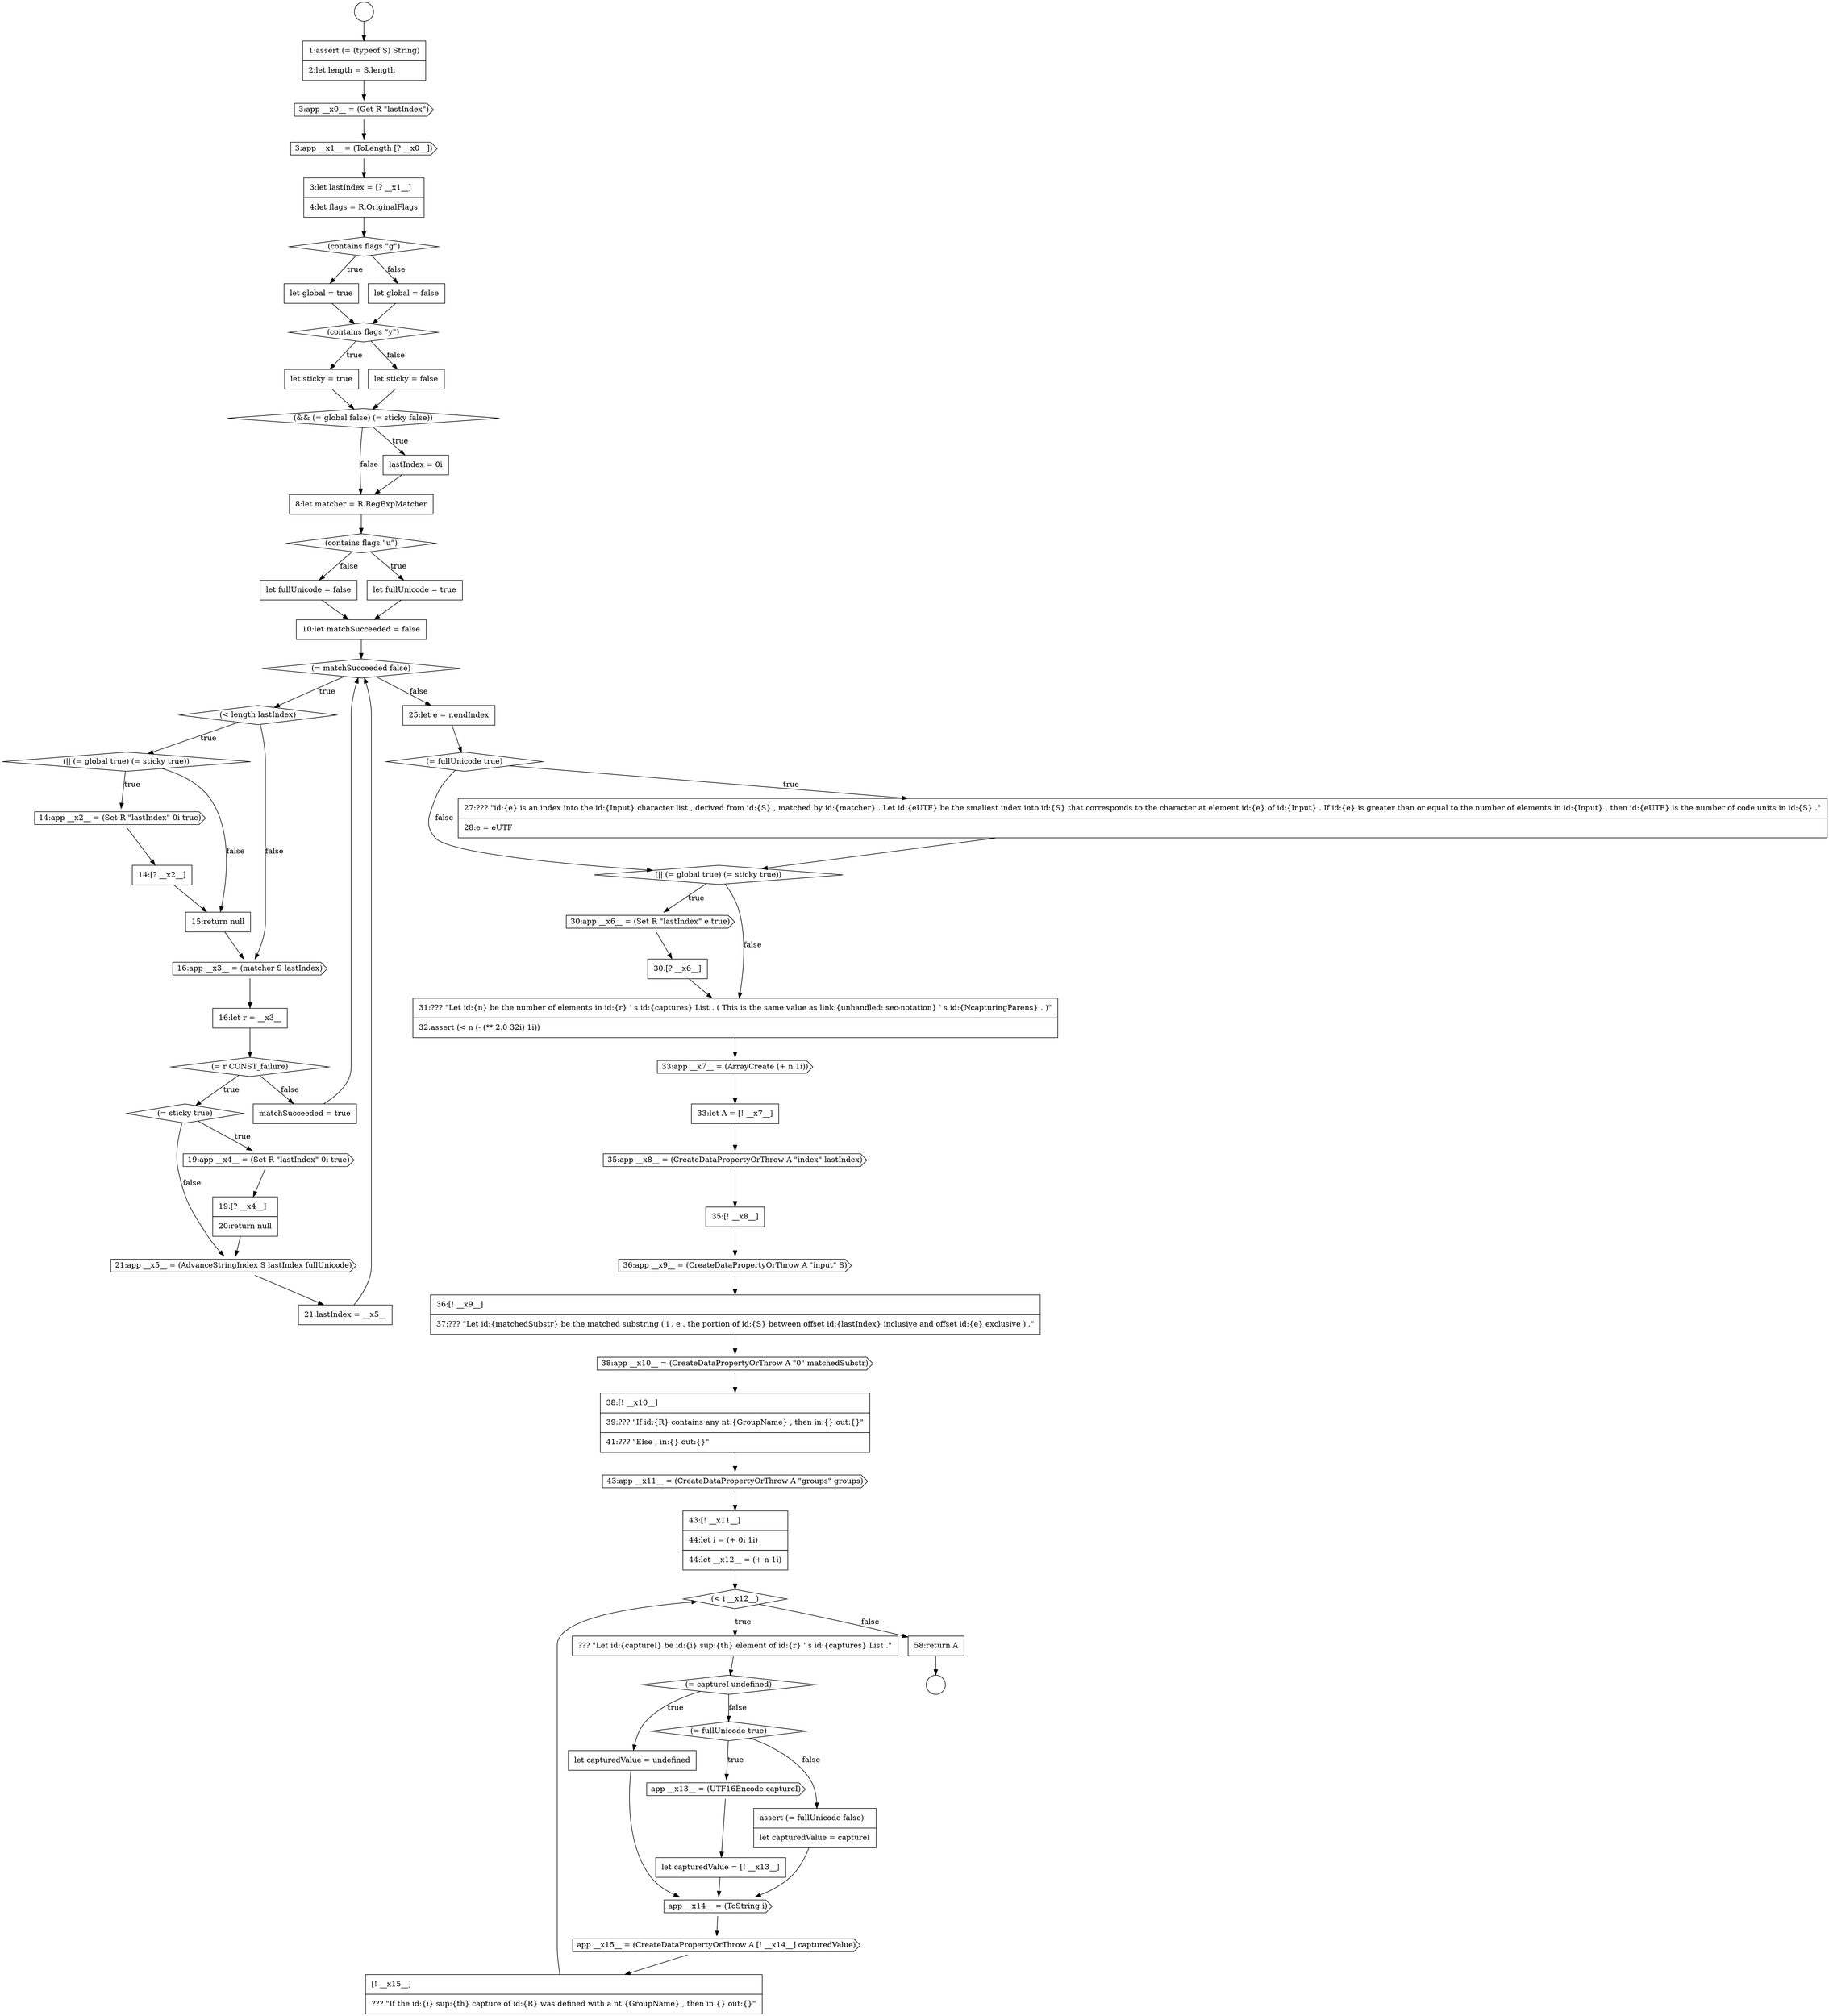 digraph {
  node0 [shape=circle label=" " color="black" fillcolor="white" style=filled]
  node5 [shape=none, margin=0, label=<<font color="black">
    <table border="0" cellborder="1" cellspacing="0" cellpadding="10">
      <tr><td align="left">3:let lastIndex = [? __x1__]</td></tr>
      <tr><td align="left">4:let flags = R.OriginalFlags</td></tr>
    </table>
  </font>> color="black" fillcolor="white" style=filled]
  node2 [shape=none, margin=0, label=<<font color="black">
    <table border="0" cellborder="1" cellspacing="0" cellpadding="10">
      <tr><td align="left">1:assert (= (typeof S) String)</td></tr>
      <tr><td align="left">2:let length = S.length</td></tr>
    </table>
  </font>> color="black" fillcolor="white" style=filled]
  node4 [shape=cds, label=<<font color="black">3:app __x1__ = (ToLength [? __x0__])</font>> color="black" fillcolor="white" style=filled]
  node10 [shape=none, margin=0, label=<<font color="black">
    <table border="0" cellborder="1" cellspacing="0" cellpadding="10">
      <tr><td align="left">let sticky = true</td></tr>
    </table>
  </font>> color="black" fillcolor="white" style=filled]
  node56 [shape=cds, label=<<font color="black">app __x13__ = (UTF16Encode captureI)</font>> color="black" fillcolor="white" style=filled]
  node42 [shape=none, margin=0, label=<<font color="black">
    <table border="0" cellborder="1" cellspacing="0" cellpadding="10">
      <tr><td align="left">33:let A = [! __x7__]</td></tr>
    </table>
  </font>> color="black" fillcolor="white" style=filled]
  node24 [shape=none, margin=0, label=<<font color="black">
    <table border="0" cellborder="1" cellspacing="0" cellpadding="10">
      <tr><td align="left">15:return null</td></tr>
    </table>
  </font>> color="black" fillcolor="white" style=filled]
  node37 [shape=diamond, label=<<font color="black">(|| (= global true) (= sticky true))</font>> color="black" fillcolor="white" style=filled]
  node25 [shape=cds, label=<<font color="black">16:app __x3__ = (matcher S lastIndex)</font>> color="black" fillcolor="white" style=filled]
  node52 [shape=none, margin=0, label=<<font color="black">
    <table border="0" cellborder="1" cellspacing="0" cellpadding="10">
      <tr><td align="left">??? &quot;Let id:{captureI} be id:{i} sup:{th} element of id:{r} ' s id:{captures} List .&quot;</td></tr>
    </table>
  </font>> color="black" fillcolor="white" style=filled]
  node14 [shape=none, margin=0, label=<<font color="black">
    <table border="0" cellborder="1" cellspacing="0" cellpadding="10">
      <tr><td align="left">8:let matcher = R.RegExpMatcher</td></tr>
    </table>
  </font>> color="black" fillcolor="white" style=filled]
  node20 [shape=diamond, label=<<font color="black">(&lt; length lastIndex)</font>> color="black" fillcolor="white" style=filled]
  node46 [shape=none, margin=0, label=<<font color="black">
    <table border="0" cellborder="1" cellspacing="0" cellpadding="10">
      <tr><td align="left">36:[! __x9__]</td></tr>
      <tr><td align="left">37:??? &quot;Let id:{matchedSubstr} be the matched substring ( i . e . the portion of id:{S} between offset id:{lastIndex} inclusive and offset id:{e} exclusive ) .&quot;</td></tr>
    </table>
  </font>> color="black" fillcolor="white" style=filled]
  node57 [shape=none, margin=0, label=<<font color="black">
    <table border="0" cellborder="1" cellspacing="0" cellpadding="10">
      <tr><td align="left">let capturedValue = [! __x13__]</td></tr>
    </table>
  </font>> color="black" fillcolor="white" style=filled]
  node29 [shape=cds, label=<<font color="black">19:app __x4__ = (Set R &quot;lastIndex&quot; 0i true)</font>> color="black" fillcolor="white" style=filled]
  node61 [shape=none, margin=0, label=<<font color="black">
    <table border="0" cellborder="1" cellspacing="0" cellpadding="10">
      <tr><td align="left">[! __x15__]</td></tr>
      <tr><td align="left">??? &quot;If the id:{i} sup:{th} capture of id:{R} was defined with a nt:{GroupName} , then in:{} out:{}&quot;</td></tr>
    </table>
  </font>> color="black" fillcolor="white" style=filled]
  node1 [shape=circle label=" " color="black" fillcolor="white" style=filled]
  node6 [shape=diamond, label=<<font color="black">(contains flags &quot;g&quot;)</font>> color="black" fillcolor="white" style=filled]
  node60 [shape=cds, label=<<font color="black">app __x15__ = (CreateDataPropertyOrThrow A [! __x14__] capturedValue)</font>> color="black" fillcolor="white" style=filled]
  node21 [shape=diamond, label=<<font color="black">(|| (= global true) (= sticky true))</font>> color="black" fillcolor="white" style=filled]
  node33 [shape=none, margin=0, label=<<font color="black">
    <table border="0" cellborder="1" cellspacing="0" cellpadding="10">
      <tr><td align="left">matchSucceeded = true</td></tr>
    </table>
  </font>> color="black" fillcolor="white" style=filled]
  node28 [shape=diamond, label=<<font color="black">(= sticky true)</font>> color="black" fillcolor="white" style=filled]
  node38 [shape=cds, label=<<font color="black">30:app __x6__ = (Set R &quot;lastIndex&quot; e true)</font>> color="black" fillcolor="white" style=filled]
  node9 [shape=diamond, label=<<font color="black">(contains flags &quot;y&quot;)</font>> color="black" fillcolor="white" style=filled]
  node53 [shape=diamond, label=<<font color="black">(= captureI undefined)</font>> color="black" fillcolor="white" style=filled]
  node13 [shape=none, margin=0, label=<<font color="black">
    <table border="0" cellborder="1" cellspacing="0" cellpadding="10">
      <tr><td align="left">lastIndex = 0i</td></tr>
    </table>
  </font>> color="black" fillcolor="white" style=filled]
  node41 [shape=cds, label=<<font color="black">33:app __x7__ = (ArrayCreate (+ n 1i))</font>> color="black" fillcolor="white" style=filled]
  node45 [shape=cds, label=<<font color="black">36:app __x9__ = (CreateDataPropertyOrThrow A &quot;input&quot; S)</font>> color="black" fillcolor="white" style=filled]
  node17 [shape=none, margin=0, label=<<font color="black">
    <table border="0" cellborder="1" cellspacing="0" cellpadding="10">
      <tr><td align="left">let fullUnicode = false</td></tr>
    </table>
  </font>> color="black" fillcolor="white" style=filled]
  node32 [shape=none, margin=0, label=<<font color="black">
    <table border="0" cellborder="1" cellspacing="0" cellpadding="10">
      <tr><td align="left">21:lastIndex = __x5__</td></tr>
    </table>
  </font>> color="black" fillcolor="white" style=filled]
  node34 [shape=none, margin=0, label=<<font color="black">
    <table border="0" cellborder="1" cellspacing="0" cellpadding="10">
      <tr><td align="left">25:let e = r.endIndex</td></tr>
    </table>
  </font>> color="black" fillcolor="white" style=filled]
  node22 [shape=cds, label=<<font color="black">14:app __x2__ = (Set R &quot;lastIndex&quot; 0i true)</font>> color="black" fillcolor="white" style=filled]
  node44 [shape=none, margin=0, label=<<font color="black">
    <table border="0" cellborder="1" cellspacing="0" cellpadding="10">
      <tr><td align="left">35:[! __x8__]</td></tr>
    </table>
  </font>> color="black" fillcolor="white" style=filled]
  node59 [shape=cds, label=<<font color="black">app __x14__ = (ToString i)</font>> color="black" fillcolor="white" style=filled]
  node27 [shape=diamond, label=<<font color="black">(= r CONST_failure)</font>> color="black" fillcolor="white" style=filled]
  node12 [shape=diamond, label=<<font color="black">(&amp;&amp; (= global false) (= sticky false))</font>> color="black" fillcolor="white" style=filled]
  node54 [shape=none, margin=0, label=<<font color="black">
    <table border="0" cellborder="1" cellspacing="0" cellpadding="10">
      <tr><td align="left">let capturedValue = undefined</td></tr>
    </table>
  </font>> color="black" fillcolor="white" style=filled]
  node49 [shape=cds, label=<<font color="black">43:app __x11__ = (CreateDataPropertyOrThrow A &quot;groups&quot; groups)</font>> color="black" fillcolor="white" style=filled]
  node7 [shape=none, margin=0, label=<<font color="black">
    <table border="0" cellborder="1" cellspacing="0" cellpadding="10">
      <tr><td align="left">let global = true</td></tr>
    </table>
  </font>> color="black" fillcolor="white" style=filled]
  node39 [shape=none, margin=0, label=<<font color="black">
    <table border="0" cellborder="1" cellspacing="0" cellpadding="10">
      <tr><td align="left">30:[? __x6__]</td></tr>
    </table>
  </font>> color="black" fillcolor="white" style=filled]
  node3 [shape=cds, label=<<font color="black">3:app __x0__ = (Get R &quot;lastIndex&quot;)</font>> color="black" fillcolor="white" style=filled]
  node35 [shape=diamond, label=<<font color="black">(= fullUnicode true)</font>> color="black" fillcolor="white" style=filled]
  node48 [shape=none, margin=0, label=<<font color="black">
    <table border="0" cellborder="1" cellspacing="0" cellpadding="10">
      <tr><td align="left">38:[! __x10__]</td></tr>
      <tr><td align="left">39:??? &quot;If id:{R} contains any nt:{GroupName} , then in:{} out:{}&quot;</td></tr>
      <tr><td align="left">41:??? &quot;Else , in:{} out:{}&quot;</td></tr>
    </table>
  </font>> color="black" fillcolor="white" style=filled]
  node18 [shape=none, margin=0, label=<<font color="black">
    <table border="0" cellborder="1" cellspacing="0" cellpadding="10">
      <tr><td align="left">10:let matchSucceeded = false</td></tr>
    </table>
  </font>> color="black" fillcolor="white" style=filled]
  node50 [shape=none, margin=0, label=<<font color="black">
    <table border="0" cellborder="1" cellspacing="0" cellpadding="10">
      <tr><td align="left">43:[! __x11__]</td></tr>
      <tr><td align="left">44:let i = (+ 0i 1i)</td></tr>
      <tr><td align="left">44:let __x12__ = (+ n 1i)</td></tr>
    </table>
  </font>> color="black" fillcolor="white" style=filled]
  node16 [shape=none, margin=0, label=<<font color="black">
    <table border="0" cellborder="1" cellspacing="0" cellpadding="10">
      <tr><td align="left">let fullUnicode = true</td></tr>
    </table>
  </font>> color="black" fillcolor="white" style=filled]
  node31 [shape=cds, label=<<font color="black">21:app __x5__ = (AdvanceStringIndex S lastIndex fullUnicode)</font>> color="black" fillcolor="white" style=filled]
  node11 [shape=none, margin=0, label=<<font color="black">
    <table border="0" cellborder="1" cellspacing="0" cellpadding="10">
      <tr><td align="left">let sticky = false</td></tr>
    </table>
  </font>> color="black" fillcolor="white" style=filled]
  node43 [shape=cds, label=<<font color="black">35:app __x8__ = (CreateDataPropertyOrThrow A &quot;index&quot; lastIndex)</font>> color="black" fillcolor="white" style=filled]
  node40 [shape=none, margin=0, label=<<font color="black">
    <table border="0" cellborder="1" cellspacing="0" cellpadding="10">
      <tr><td align="left">31:??? &quot;Let id:{n} be the number of elements in id:{r} ' s id:{captures} List . ( This is the same value as link:{unhandled: sec-notation} ' s id:{NcapturingParens} . )&quot;</td></tr>
      <tr><td align="left">32:assert (&lt; n (- (** 2.0 32i) 1i))</td></tr>
    </table>
  </font>> color="black" fillcolor="white" style=filled]
  node26 [shape=none, margin=0, label=<<font color="black">
    <table border="0" cellborder="1" cellspacing="0" cellpadding="10">
      <tr><td align="left">16:let r = __x3__</td></tr>
    </table>
  </font>> color="black" fillcolor="white" style=filled]
  node55 [shape=diamond, label=<<font color="black">(= fullUnicode true)</font>> color="black" fillcolor="white" style=filled]
  node23 [shape=none, margin=0, label=<<font color="black">
    <table border="0" cellborder="1" cellspacing="0" cellpadding="10">
      <tr><td align="left">14:[? __x2__]</td></tr>
    </table>
  </font>> color="black" fillcolor="white" style=filled]
  node8 [shape=none, margin=0, label=<<font color="black">
    <table border="0" cellborder="1" cellspacing="0" cellpadding="10">
      <tr><td align="left">let global = false</td></tr>
    </table>
  </font>> color="black" fillcolor="white" style=filled]
  node58 [shape=none, margin=0, label=<<font color="black">
    <table border="0" cellborder="1" cellspacing="0" cellpadding="10">
      <tr><td align="left">assert (= fullUnicode false)</td></tr>
      <tr><td align="left">let capturedValue = captureI</td></tr>
    </table>
  </font>> color="black" fillcolor="white" style=filled]
  node36 [shape=none, margin=0, label=<<font color="black">
    <table border="0" cellborder="1" cellspacing="0" cellpadding="10">
      <tr><td align="left">27:??? &quot;id:{e} is an index into the id:{Input} character list , derived from id:{S} , matched by id:{matcher} . Let id:{eUTF} be the smallest index into id:{S} that corresponds to the character at element id:{e} of id:{Input} . If id:{e} is greater than or equal to the number of elements in id:{Input} , then id:{eUTF} is the number of code units in id:{S} .&quot;</td></tr>
      <tr><td align="left">28:e = eUTF</td></tr>
    </table>
  </font>> color="black" fillcolor="white" style=filled]
  node30 [shape=none, margin=0, label=<<font color="black">
    <table border="0" cellborder="1" cellspacing="0" cellpadding="10">
      <tr><td align="left">19:[? __x4__]</td></tr>
      <tr><td align="left">20:return null</td></tr>
    </table>
  </font>> color="black" fillcolor="white" style=filled]
  node51 [shape=diamond, label=<<font color="black">(&lt; i __x12__)</font>> color="black" fillcolor="white" style=filled]
  node19 [shape=diamond, label=<<font color="black">(= matchSucceeded false)</font>> color="black" fillcolor="white" style=filled]
  node47 [shape=cds, label=<<font color="black">38:app __x10__ = (CreateDataPropertyOrThrow A &quot;0&quot; matchedSubstr)</font>> color="black" fillcolor="white" style=filled]
  node15 [shape=diamond, label=<<font color="black">(contains flags &quot;u&quot;)</font>> color="black" fillcolor="white" style=filled]
  node62 [shape=none, margin=0, label=<<font color="black">
    <table border="0" cellborder="1" cellspacing="0" cellpadding="10">
      <tr><td align="left">58:return A</td></tr>
    </table>
  </font>> color="black" fillcolor="white" style=filled]
  node62 -> node1 [ color="black"]
  node2 -> node3 [ color="black"]
  node13 -> node14 [ color="black"]
  node53 -> node54 [label=<<font color="black">true</font>> color="black"]
  node53 -> node55 [label=<<font color="black">false</font>> color="black"]
  node44 -> node45 [ color="black"]
  node28 -> node29 [label=<<font color="black">true</font>> color="black"]
  node28 -> node31 [label=<<font color="black">false</font>> color="black"]
  node47 -> node48 [ color="black"]
  node48 -> node49 [ color="black"]
  node49 -> node50 [ color="black"]
  node17 -> node18 [ color="black"]
  node5 -> node6 [ color="black"]
  node3 -> node4 [ color="black"]
  node55 -> node56 [label=<<font color="black">true</font>> color="black"]
  node55 -> node58 [label=<<font color="black">false</font>> color="black"]
  node29 -> node30 [ color="black"]
  node39 -> node40 [ color="black"]
  node6 -> node7 [label=<<font color="black">true</font>> color="black"]
  node6 -> node8 [label=<<font color="black">false</font>> color="black"]
  node19 -> node20 [label=<<font color="black">true</font>> color="black"]
  node19 -> node34 [label=<<font color="black">false</font>> color="black"]
  node18 -> node19 [ color="black"]
  node42 -> node43 [ color="black"]
  node34 -> node35 [ color="black"]
  node16 -> node18 [ color="black"]
  node61 -> node51 [ color="black"]
  node51 -> node52 [label=<<font color="black">true</font>> color="black"]
  node51 -> node62 [label=<<font color="black">false</font>> color="black"]
  node32 -> node19 [ color="black"]
  node11 -> node12 [ color="black"]
  node9 -> node10 [label=<<font color="black">true</font>> color="black"]
  node9 -> node11 [label=<<font color="black">false</font>> color="black"]
  node20 -> node21 [label=<<font color="black">true</font>> color="black"]
  node20 -> node25 [label=<<font color="black">false</font>> color="black"]
  node35 -> node36 [label=<<font color="black">true</font>> color="black"]
  node35 -> node37 [label=<<font color="black">false</font>> color="black"]
  node45 -> node46 [ color="black"]
  node0 -> node2 [ color="black"]
  node36 -> node37 [ color="black"]
  node52 -> node53 [ color="black"]
  node22 -> node23 [ color="black"]
  node15 -> node16 [label=<<font color="black">true</font>> color="black"]
  node15 -> node17 [label=<<font color="black">false</font>> color="black"]
  node43 -> node44 [ color="black"]
  node23 -> node24 [ color="black"]
  node14 -> node15 [ color="black"]
  node31 -> node32 [ color="black"]
  node40 -> node41 [ color="black"]
  node30 -> node31 [ color="black"]
  node37 -> node38 [label=<<font color="black">true</font>> color="black"]
  node37 -> node40 [label=<<font color="black">false</font>> color="black"]
  node21 -> node22 [label=<<font color="black">true</font>> color="black"]
  node21 -> node24 [label=<<font color="black">false</font>> color="black"]
  node26 -> node27 [ color="black"]
  node33 -> node19 [ color="black"]
  node54 -> node59 [ color="black"]
  node50 -> node51 [ color="black"]
  node4 -> node5 [ color="black"]
  node25 -> node26 [ color="black"]
  node7 -> node9 [ color="black"]
  node8 -> node9 [ color="black"]
  node59 -> node60 [ color="black"]
  node56 -> node57 [ color="black"]
  node60 -> node61 [ color="black"]
  node24 -> node25 [ color="black"]
  node46 -> node47 [ color="black"]
  node58 -> node59 [ color="black"]
  node38 -> node39 [ color="black"]
  node10 -> node12 [ color="black"]
  node27 -> node28 [label=<<font color="black">true</font>> color="black"]
  node27 -> node33 [label=<<font color="black">false</font>> color="black"]
  node57 -> node59 [ color="black"]
  node12 -> node13 [label=<<font color="black">true</font>> color="black"]
  node12 -> node14 [label=<<font color="black">false</font>> color="black"]
  node41 -> node42 [ color="black"]
}
